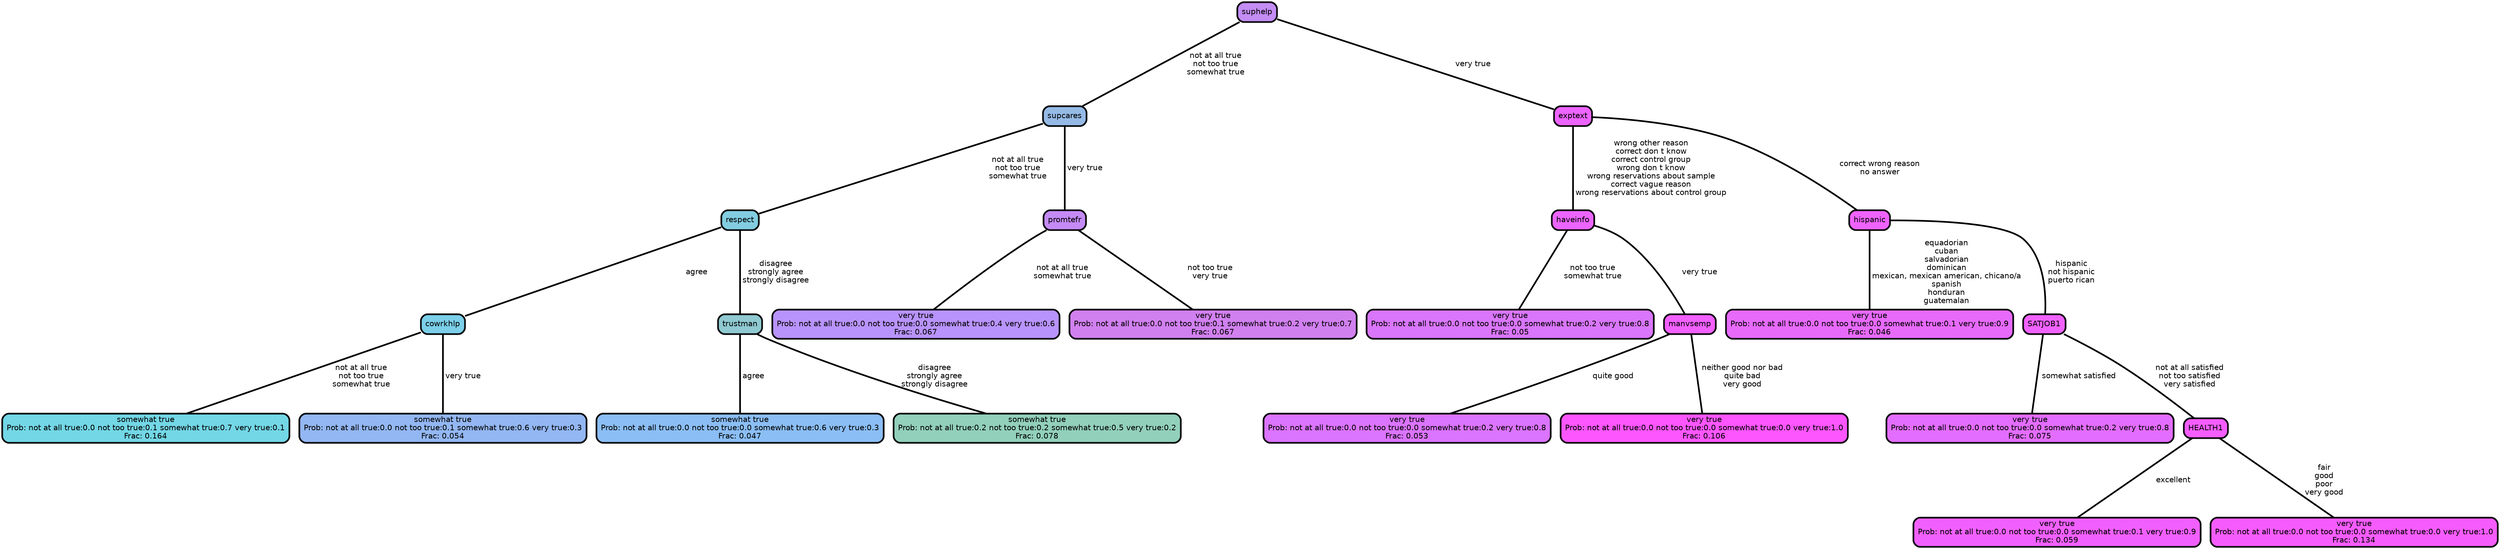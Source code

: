 graph Tree {
node [shape=box, style="filled, rounded",color="black",penwidth="3",fontcolor="black",                 fontname=helvetica] ;
graph [ranksep="0 equally", splines=straight,                 bgcolor=transparent, dpi=200] ;
edge [fontname=helvetica, color=black] ;
0 [label="somewhat true
Prob: not at all true:0.0 not too true:0.1 somewhat true:0.7 very true:0.1
Frac: 0.164", fillcolor="#73d7e6"] ;
1 [label="cowrkhlp", fillcolor="#7bcfe9"] ;
2 [label="somewhat true
Prob: not at all true:0.0 not too true:0.1 somewhat true:0.6 very true:0.3
Frac: 0.054", fillcolor="#93b7f3"] ;
3 [label="respect", fillcolor="#82cde0"] ;
4 [label="somewhat true
Prob: not at all true:0.0 not too true:0.0 somewhat true:0.6 very true:0.3
Frac: 0.047", fillcolor="#8bbef5"] ;
5 [label="trustman", fillcolor="#8fc9d1"] ;
6 [label="somewhat true
Prob: not at all true:0.2 not too true:0.2 somewhat true:0.5 very true:0.2
Frac: 0.078", fillcolor="#92d0bc"] ;
7 [label="supcares", fillcolor="#95bae6"] ;
8 [label="very true
Prob: not at all true:0.0 not too true:0.0 somewhat true:0.4 very true:0.6
Frac: 0.067", fillcolor="#b893fc"] ;
9 [label="promtefr", fillcolor="#c48af6"] ;
10 [label="very true
Prob: not at all true:0.0 not too true:0.1 somewhat true:0.2 very true:0.7
Frac: 0.067", fillcolor="#d180f0"] ;
11 [label="suphelp", fillcolor="#c38df3"] ;
12 [label="very true
Prob: not at all true:0.0 not too true:0.0 somewhat true:0.2 very true:0.8
Frac: 0.05", fillcolor="#d976fb"] ;
13 [label="haveinfo", fillcolor="#ec65fe"] ;
14 [label="very true
Prob: not at all true:0.0 not too true:0.0 somewhat true:0.2 very true:0.8
Frac: 0.053", fillcolor="#db74ff"] ;
15 [label="manvsemp", fillcolor="#f260ff"] ;
16 [label="very true
Prob: not at all true:0.0 not too true:0.0 somewhat true:0.0 very true:1.0
Frac: 0.106", fillcolor="#fd56ff"] ;
17 [label="exptext", fillcolor="#ed64fe"] ;
18 [label="very true
Prob: not at all true:0.0 not too true:0.0 somewhat true:0.1 very true:0.9
Frac: 0.046", fillcolor="#e76afb"] ;
19 [label="hispanic", fillcolor="#ef63fd"] ;
20 [label="very true
Prob: not at all true:0.0 not too true:0.0 somewhat true:0.2 very true:0.8
Frac: 0.075", fillcolor="#e36dff"] ;
21 [label="SATJOB1", fillcolor="#f062fe"] ;
22 [label="very true
Prob: not at all true:0.0 not too true:0.0 somewhat true:0.1 very true:0.9
Frac: 0.059", fillcolor="#f160ff"] ;
23 [label="HEALTH1", fillcolor="#f55dfe"] ;
24 [label="very true
Prob: not at all true:0.0 not too true:0.0 somewhat true:0.0 very true:1.0
Frac: 0.134", fillcolor="#f65cfd"] ;
1 -- 0 [label=" not at all true\n not too true\n somewhat true",penwidth=3] ;
1 -- 2 [label=" very true",penwidth=3] ;
3 -- 1 [label=" agree",penwidth=3] ;
3 -- 5 [label=" disagree\n strongly agree\n strongly disagree",penwidth=3] ;
5 -- 4 [label=" agree",penwidth=3] ;
5 -- 6 [label=" disagree\n strongly agree\n strongly disagree",penwidth=3] ;
7 -- 3 [label=" not at all true\n not too true\n somewhat true",penwidth=3] ;
7 -- 9 [label=" very true",penwidth=3] ;
9 -- 8 [label=" not at all true\n somewhat true",penwidth=3] ;
9 -- 10 [label=" not too true\n very true",penwidth=3] ;
11 -- 7 [label=" not at all true\n not too true\n somewhat true",penwidth=3] ;
11 -- 17 [label=" very true",penwidth=3] ;
13 -- 12 [label=" not too true\n somewhat true",penwidth=3] ;
13 -- 15 [label=" very true",penwidth=3] ;
15 -- 14 [label=" quite good",penwidth=3] ;
15 -- 16 [label=" neither good nor bad\n quite bad\n very good",penwidth=3] ;
17 -- 13 [label=" wrong other reason\n correct don t know\n correct control group\n wrong don t know\n wrong reservations about sample\n correct vague reason\n wrong reservations about control group",penwidth=3] ;
17 -- 19 [label=" correct wrong reason\n no answer",penwidth=3] ;
19 -- 18 [label=" equadorian\n cuban\n salvadorian\n dominican\n mexican, mexican american, chicano/a\n spanish\n honduran\n guatemalan",penwidth=3] ;
19 -- 21 [label=" hispanic\n not hispanic\n puerto rican",penwidth=3] ;
21 -- 20 [label=" somewhat satisfied",penwidth=3] ;
21 -- 23 [label=" not at all satisfied\n not too satisfied\n very satisfied",penwidth=3] ;
23 -- 22 [label=" excellent",penwidth=3] ;
23 -- 24 [label=" fair\n good\n poor\n very good",penwidth=3] ;
{rank = same;}}